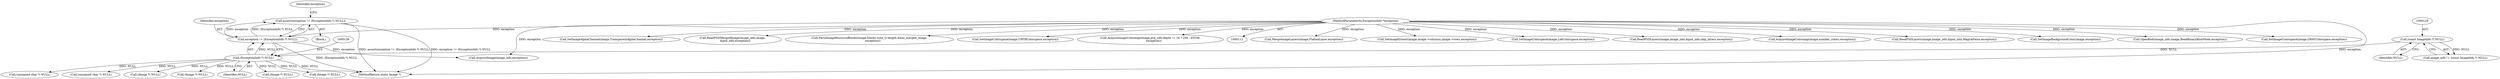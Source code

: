 digraph "0_ImageMagick_4b1b9c0522628887195bad3a6723f7000b0c9a58@API" {
"1000152" [label="(Call,assert(exception != (ExceptionInfo *) NULL))"];
"1000153" [label="(Call,exception != (ExceptionInfo *) NULL)"];
"1000113" [label="(MethodParameterIn,ExceptionInfo *exception)"];
"1000155" [label="(Call,(ExceptionInfo *) NULL)"];
"1000128" [label="(Call,(const ImageInfo *) NULL)"];
"1000113" [label="(MethodParameterIn,ExceptionInfo *exception)"];
"1001042" [label="(Call,MergeImageLayers(image,FlattenLayer,exception))"];
"1000388" [label="(Call,SetImageExtent(image,image->columns,image->rows,exception))"];
"1000425" [label="(Call,SetImageColorspace(image,LabColorspace,exception))"];
"1000895" [label="(Call,ReadPSDLayers(image,image_info,&psd_info,skip_layers,exception))"];
"1000612" [label="(Call,AcquireImageColormap(image,number_colors,exception))"];
"1000157" [label="(Identifier,NULL)"];
"1000153" [label="(Call,exception != (ExceptionInfo *) NULL)"];
"1000126" [label="(Call,image_info != (const ImageInfo *) NULL)"];
"1000152" [label="(Call,assert(exception != (ExceptionInfo *) NULL))"];
"1000987" [label="(Call,ReadPSDLayers(image,image_info,&psd_info,MagickFalse,exception))"];
"1000154" [label="(Identifier,exception)"];
"1000130" [label="(Identifier,NULL)"];
"1000128" [label="(Call,(const ImageInfo *) NULL)"];
"1000406" [label="(Call,SetImageBackgroundColor(image,exception))"];
"1000416" [label="(Call,(Image *) NULL)"];
"1000913" [label="(Call,(Image *) NULL)"];
"1000171" [label="(Call,OpenBlob(image_info,image,ReadBinaryBlobMode,exception))"];
"1000504" [label="(Call,SetImageColorspace(image,GRAYColorspace,exception))"];
"1000762" [label="(Call,(unsigned char *) NULL)"];
"1000155" [label="(Call,(ExceptionInfo *) NULL)"];
"1001022" [label="(Call,SetImageAlphaChannel(image,TransparentAlphaChannel,exception))"];
"1000961" [label="(Call,ReadPSDMergedImage(image_info,image,\n      &psd_info,exception))"];
"1000166" [label="(Call,AcquireImage(image_info,exception))"];
"1001057" [label="(MethodReturn,static Image *)"];
"1000801" [label="(Call,ParseImageResourceBlocks(image,blocks,(size_t) length,&has_merged_image,\n        exception))"];
"1000436" [label="(Call,SetImageColorspace(image,CMYKColorspace,exception))"];
"1000114" [label="(Block,)"];
"1000575" [label="(Call,(unsigned char *) NULL)"];
"1001008" [label="(Call,(Image *) NULL)"];
"1000474" [label="(Call,AcquireImageColormap(image,psd_info.depth != 16 ? 256 : 65536,\n        exception))"];
"1000186" [label="(Call,(Image *) NULL)"];
"1000161" [label="(Identifier,exception)"];
"1000152" -> "1000114"  [label="AST: "];
"1000152" -> "1000153"  [label="CFG: "];
"1000153" -> "1000152"  [label="AST: "];
"1000161" -> "1000152"  [label="CFG: "];
"1000152" -> "1001057"  [label="DDG: assert(exception != (ExceptionInfo *) NULL)"];
"1000152" -> "1001057"  [label="DDG: exception != (ExceptionInfo *) NULL"];
"1000153" -> "1000152"  [label="DDG: exception"];
"1000153" -> "1000152"  [label="DDG: (ExceptionInfo *) NULL"];
"1000153" -> "1000155"  [label="CFG: "];
"1000154" -> "1000153"  [label="AST: "];
"1000155" -> "1000153"  [label="AST: "];
"1000153" -> "1001057"  [label="DDG: (ExceptionInfo *) NULL"];
"1000113" -> "1000153"  [label="DDG: exception"];
"1000155" -> "1000153"  [label="DDG: NULL"];
"1000153" -> "1000166"  [label="DDG: exception"];
"1000113" -> "1000111"  [label="AST: "];
"1000113" -> "1001057"  [label="DDG: exception"];
"1000113" -> "1000166"  [label="DDG: exception"];
"1000113" -> "1000171"  [label="DDG: exception"];
"1000113" -> "1000388"  [label="DDG: exception"];
"1000113" -> "1000406"  [label="DDG: exception"];
"1000113" -> "1000425"  [label="DDG: exception"];
"1000113" -> "1000436"  [label="DDG: exception"];
"1000113" -> "1000474"  [label="DDG: exception"];
"1000113" -> "1000504"  [label="DDG: exception"];
"1000113" -> "1000612"  [label="DDG: exception"];
"1000113" -> "1000801"  [label="DDG: exception"];
"1000113" -> "1000895"  [label="DDG: exception"];
"1000113" -> "1000961"  [label="DDG: exception"];
"1000113" -> "1000987"  [label="DDG: exception"];
"1000113" -> "1001022"  [label="DDG: exception"];
"1000113" -> "1001042"  [label="DDG: exception"];
"1000155" -> "1000157"  [label="CFG: "];
"1000156" -> "1000155"  [label="AST: "];
"1000157" -> "1000155"  [label="AST: "];
"1000155" -> "1001057"  [label="DDG: NULL"];
"1000128" -> "1000155"  [label="DDG: NULL"];
"1000155" -> "1000186"  [label="DDG: NULL"];
"1000155" -> "1000416"  [label="DDG: NULL"];
"1000155" -> "1000575"  [label="DDG: NULL"];
"1000155" -> "1000762"  [label="DDG: NULL"];
"1000155" -> "1000913"  [label="DDG: NULL"];
"1000155" -> "1001008"  [label="DDG: NULL"];
"1000128" -> "1000126"  [label="AST: "];
"1000128" -> "1000130"  [label="CFG: "];
"1000129" -> "1000128"  [label="AST: "];
"1000130" -> "1000128"  [label="AST: "];
"1000126" -> "1000128"  [label="CFG: "];
"1000128" -> "1000126"  [label="DDG: NULL"];
}
